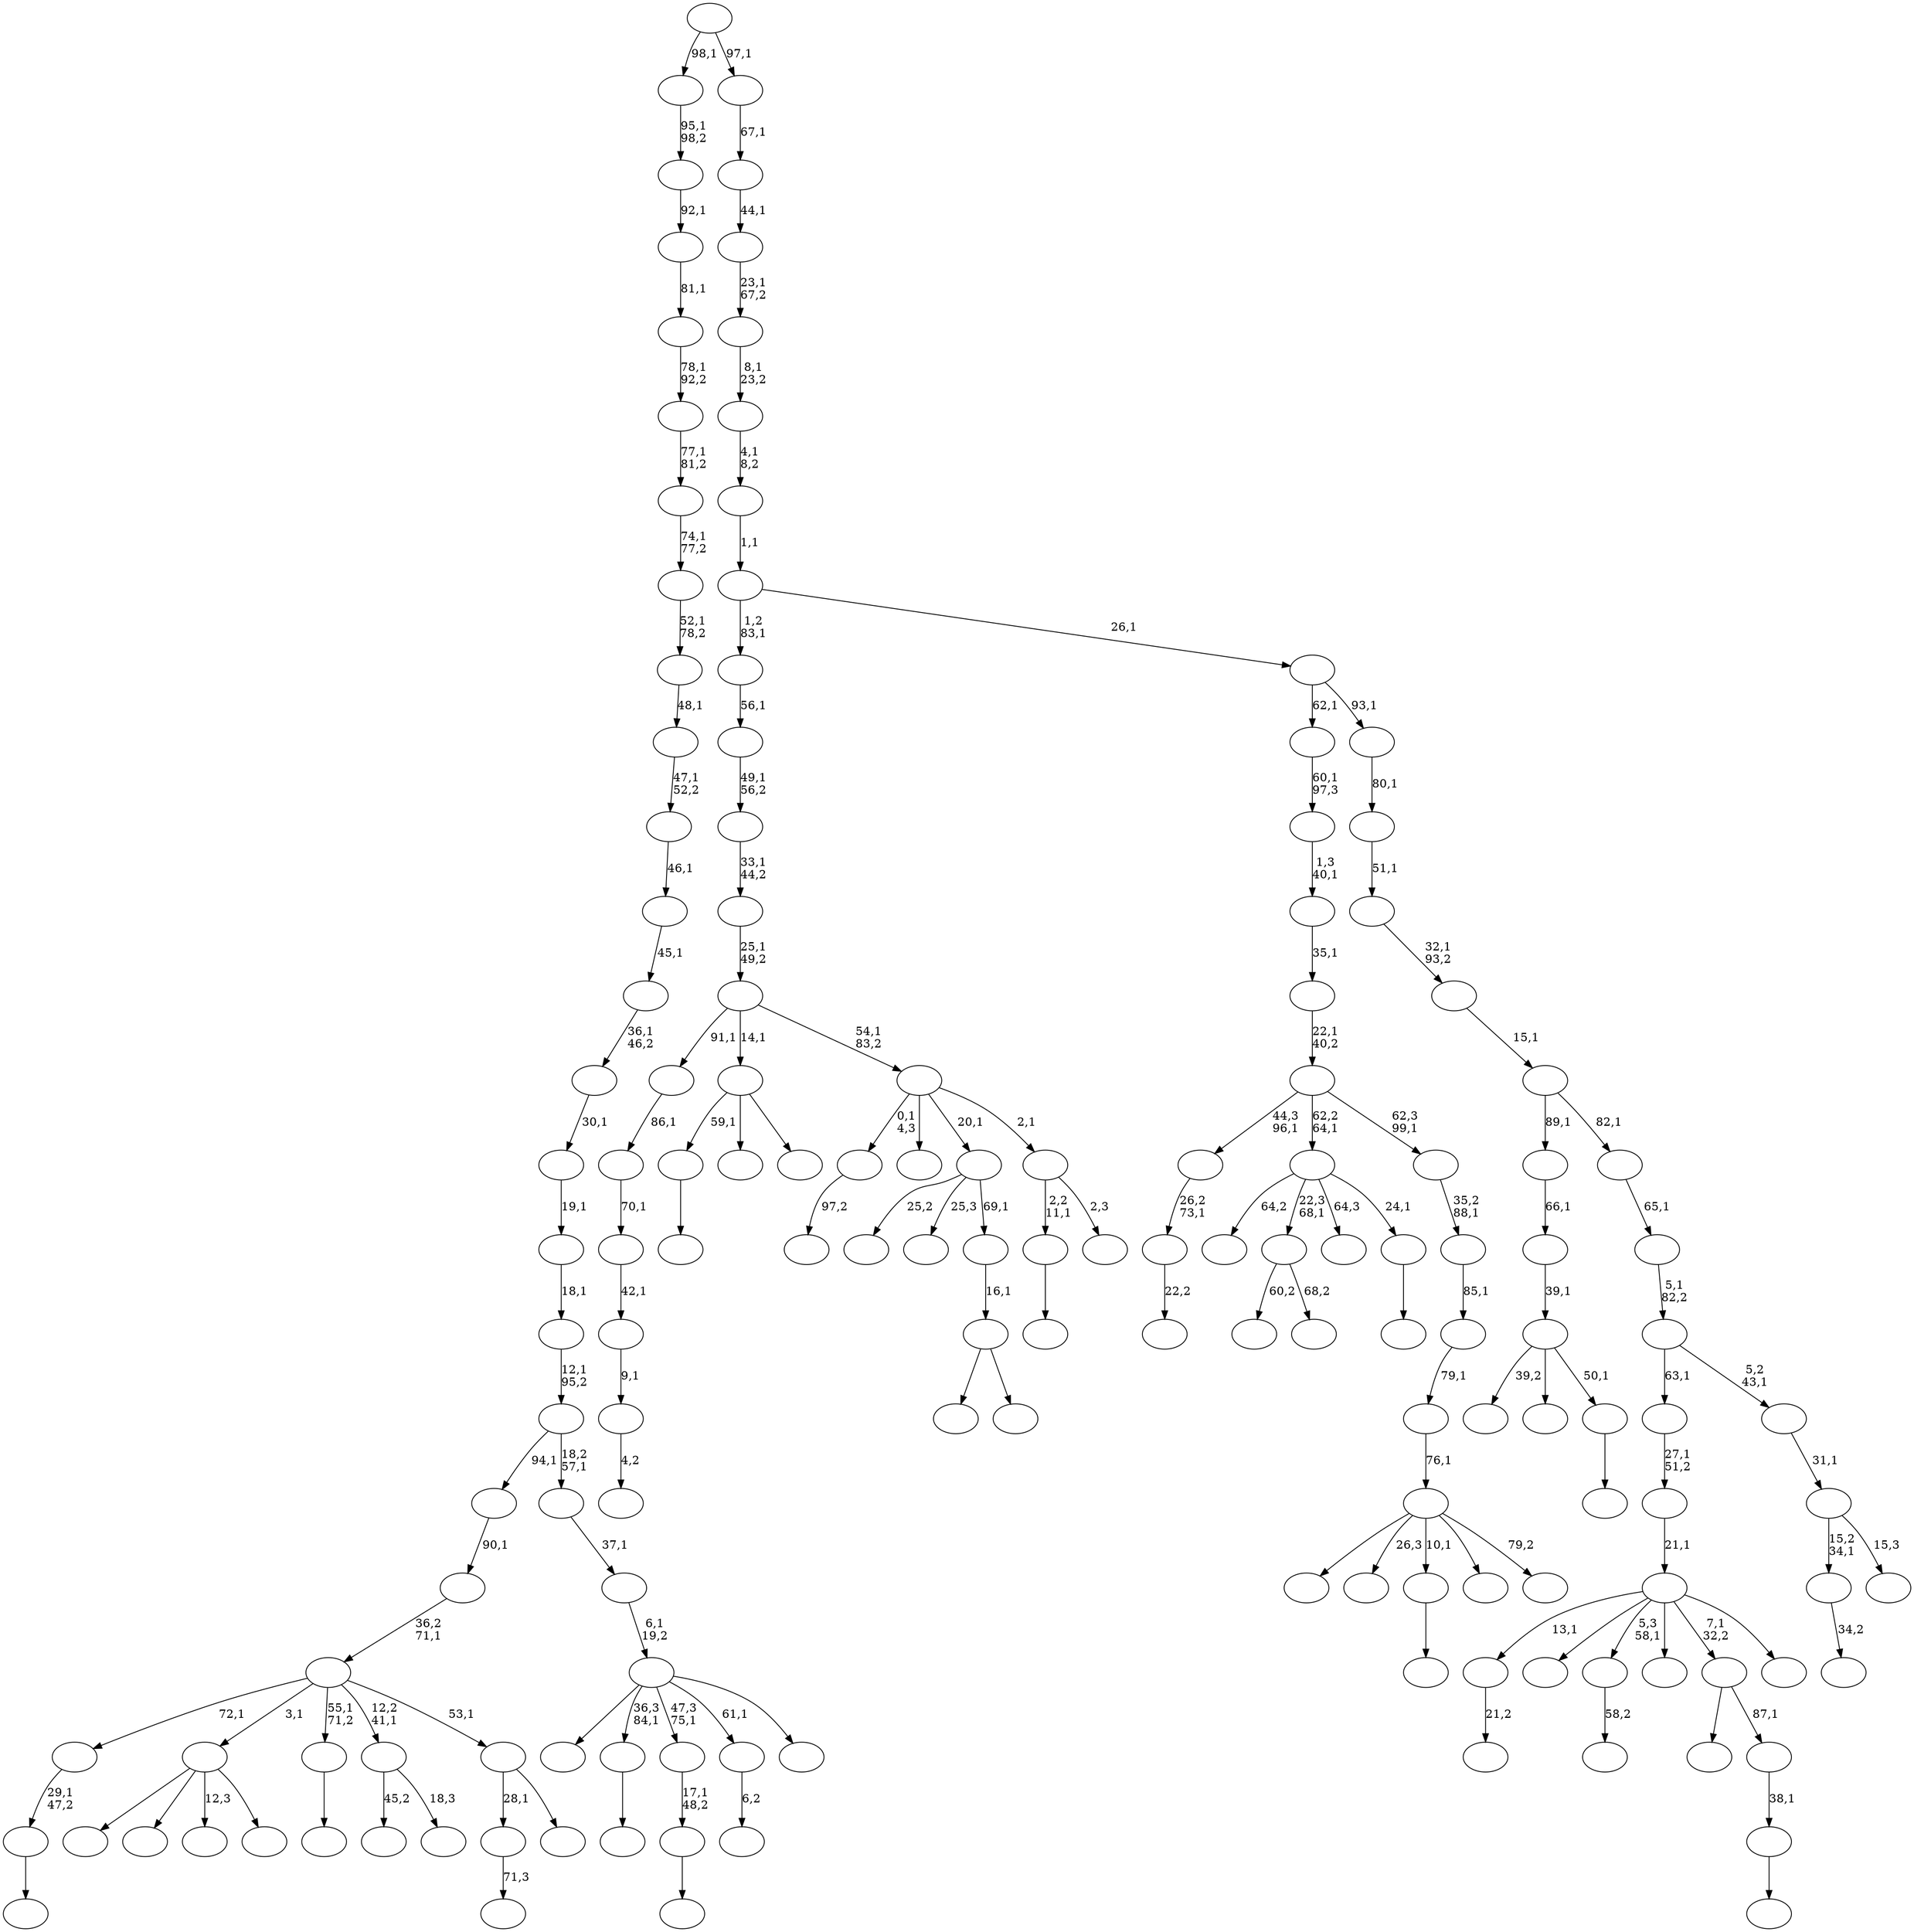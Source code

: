 digraph T {
	150 [label=""]
	149 [label=""]
	148 [label=""]
	147 [label=""]
	146 [label=""]
	145 [label=""]
	144 [label=""]
	143 [label=""]
	142 [label=""]
	141 [label=""]
	140 [label=""]
	139 [label=""]
	138 [label=""]
	137 [label=""]
	136 [label=""]
	135 [label=""]
	134 [label=""]
	133 [label=""]
	132 [label=""]
	131 [label=""]
	130 [label=""]
	129 [label=""]
	128 [label=""]
	127 [label=""]
	126 [label=""]
	125 [label=""]
	124 [label=""]
	123 [label=""]
	122 [label=""]
	121 [label=""]
	120 [label=""]
	119 [label=""]
	118 [label=""]
	117 [label=""]
	116 [label=""]
	115 [label=""]
	114 [label=""]
	113 [label=""]
	112 [label=""]
	111 [label=""]
	110 [label=""]
	109 [label=""]
	108 [label=""]
	107 [label=""]
	106 [label=""]
	105 [label=""]
	104 [label=""]
	103 [label=""]
	102 [label=""]
	101 [label=""]
	100 [label=""]
	99 [label=""]
	98 [label=""]
	97 [label=""]
	96 [label=""]
	95 [label=""]
	94 [label=""]
	93 [label=""]
	92 [label=""]
	91 [label=""]
	90 [label=""]
	89 [label=""]
	88 [label=""]
	87 [label=""]
	86 [label=""]
	85 [label=""]
	84 [label=""]
	83 [label=""]
	82 [label=""]
	81 [label=""]
	80 [label=""]
	79 [label=""]
	78 [label=""]
	77 [label=""]
	76 [label=""]
	75 [label=""]
	74 [label=""]
	73 [label=""]
	72 [label=""]
	71 [label=""]
	70 [label=""]
	69 [label=""]
	68 [label=""]
	67 [label=""]
	66 [label=""]
	65 [label=""]
	64 [label=""]
	63 [label=""]
	62 [label=""]
	61 [label=""]
	60 [label=""]
	59 [label=""]
	58 [label=""]
	57 [label=""]
	56 [label=""]
	55 [label=""]
	54 [label=""]
	53 [label=""]
	52 [label=""]
	51 [label=""]
	50 [label=""]
	49 [label=""]
	48 [label=""]
	47 [label=""]
	46 [label=""]
	45 [label=""]
	44 [label=""]
	43 [label=""]
	42 [label=""]
	41 [label=""]
	40 [label=""]
	39 [label=""]
	38 [label=""]
	37 [label=""]
	36 [label=""]
	35 [label=""]
	34 [label=""]
	33 [label=""]
	32 [label=""]
	31 [label=""]
	30 [label=""]
	29 [label=""]
	28 [label=""]
	27 [label=""]
	26 [label=""]
	25 [label=""]
	24 [label=""]
	23 [label=""]
	22 [label=""]
	21 [label=""]
	20 [label=""]
	19 [label=""]
	18 [label=""]
	17 [label=""]
	16 [label=""]
	15 [label=""]
	14 [label=""]
	13 [label=""]
	12 [label=""]
	11 [label=""]
	10 [label=""]
	9 [label=""]
	8 [label=""]
	7 [label=""]
	6 [label=""]
	5 [label=""]
	4 [label=""]
	3 [label=""]
	2 [label=""]
	1 [label=""]
	0 [label=""]
	146 -> 147 [label="71,3"]
	143 -> 144 [label=""]
	138 -> 139 [label="97,2"]
	136 -> 137 [label="21,2"]
	132 -> 133 [label=""]
	129 -> 130 [label=""]
	128 -> 129 [label="17,1\n48,2"]
	126 -> 127 [label="58,2"]
	124 -> 149 [label="60,2"]
	124 -> 125 [label="68,2"]
	121 -> 122 [label="34,2"]
	118 -> 119 [label=""]
	116 -> 117 [label=""]
	115 -> 116 [label="29,1\n47,2"]
	113 -> 114 [label=""]
	109 -> 110 [label=""]
	108 -> 140 [label="39,2"]
	108 -> 112 [label=""]
	108 -> 109 [label="50,1"]
	107 -> 108 [label="39,1"]
	106 -> 107 [label="66,1"]
	104 -> 135 [label=""]
	104 -> 123 [label=""]
	104 -> 111 [label="12,3"]
	104 -> 105 [label=""]
	101 -> 102 [label=""]
	97 -> 98 [label="4,2"]
	96 -> 97 [label="9,1"]
	95 -> 96 [label="42,1"]
	94 -> 95 [label="70,1"]
	93 -> 94 [label="86,1"]
	89 -> 118 [label="59,1"]
	89 -> 99 [label=""]
	89 -> 90 [label=""]
	86 -> 87 [label="22,2"]
	85 -> 86 [label="26,2\n73,1"]
	83 -> 84 [label=""]
	82 -> 83 [label="38,1"]
	81 -> 91 [label=""]
	81 -> 82 [label="87,1"]
	79 -> 100 [label=""]
	79 -> 80 [label=""]
	78 -> 79 [label="16,1"]
	77 -> 150 [label="25,2"]
	77 -> 148 [label="25,3"]
	77 -> 78 [label="69,1"]
	75 -> 76 [label=""]
	74 -> 131 [label="64,2"]
	74 -> 124 [label="22,3\n68,1"]
	74 -> 88 [label="64,3"]
	74 -> 75 [label="24,1"]
	71 -> 73 [label="45,2"]
	71 -> 72 [label="18,3"]
	69 -> 70 [label="6,2"]
	67 -> 146 [label="28,1"]
	67 -> 68 [label=""]
	66 -> 115 [label="72,1"]
	66 -> 104 [label="3,1"]
	66 -> 101 [label="55,1\n71,2"]
	66 -> 71 [label="12,2\n41,1"]
	66 -> 67 [label="53,1"]
	65 -> 66 [label="36,2\n71,1"]
	64 -> 65 [label="90,1"]
	62 -> 136 [label="13,1"]
	62 -> 134 [label=""]
	62 -> 126 [label="5,3\n58,1"]
	62 -> 92 [label=""]
	62 -> 81 [label="7,1\n32,2"]
	62 -> 63 [label=""]
	61 -> 62 [label="21,1"]
	60 -> 61 [label="27,1\n51,2"]
	58 -> 143 [label="2,2\n11,1"]
	58 -> 59 [label="2,3"]
	57 -> 138 [label="0,1\n4,3"]
	57 -> 120 [label=""]
	57 -> 77 [label="20,1"]
	57 -> 58 [label="2,1"]
	56 -> 93 [label="91,1"]
	56 -> 89 [label="14,1"]
	56 -> 57 [label="54,1\n83,2"]
	55 -> 56 [label="25,1\n49,2"]
	54 -> 55 [label="33,1\n44,2"]
	53 -> 54 [label="49,1\n56,2"]
	52 -> 53 [label="56,1"]
	50 -> 142 [label=""]
	50 -> 141 [label="26,3"]
	50 -> 113 [label="10,1"]
	50 -> 103 [label=""]
	50 -> 51 [label="79,2"]
	49 -> 50 [label="76,1"]
	48 -> 49 [label="79,1"]
	47 -> 48 [label="85,1"]
	46 -> 47 [label="35,2\n88,1"]
	45 -> 85 [label="44,3\n96,1"]
	45 -> 74 [label="62,2\n64,1"]
	45 -> 46 [label="62,3\n99,1"]
	44 -> 45 [label="22,1\n40,2"]
	43 -> 44 [label="35,1"]
	42 -> 43 [label="1,3\n40,1"]
	41 -> 42 [label="60,1\n97,3"]
	39 -> 145 [label=""]
	39 -> 132 [label="36,3\n84,1"]
	39 -> 128 [label="47,3\n75,1"]
	39 -> 69 [label="61,1"]
	39 -> 40 [label=""]
	38 -> 39 [label="6,1\n19,2"]
	37 -> 38 [label="37,1"]
	36 -> 64 [label="94,1"]
	36 -> 37 [label="18,2\n57,1"]
	35 -> 36 [label="12,1\n95,2"]
	34 -> 35 [label="18,1"]
	33 -> 34 [label="19,1"]
	32 -> 33 [label="30,1"]
	31 -> 32 [label="36,1\n46,2"]
	30 -> 31 [label="45,1"]
	29 -> 30 [label="46,1"]
	28 -> 29 [label="47,1\n52,2"]
	27 -> 28 [label="48,1"]
	26 -> 27 [label="52,1\n78,2"]
	25 -> 26 [label="74,1\n77,2"]
	24 -> 25 [label="77,1\n81,2"]
	23 -> 24 [label="78,1\n92,2"]
	22 -> 23 [label="81,1"]
	21 -> 22 [label="92,1"]
	20 -> 21 [label="95,1\n98,2"]
	18 -> 121 [label="15,2\n34,1"]
	18 -> 19 [label="15,3"]
	17 -> 18 [label="31,1"]
	16 -> 60 [label="63,1"]
	16 -> 17 [label="5,2\n43,1"]
	15 -> 16 [label="5,1\n82,2"]
	14 -> 15 [label="65,1"]
	13 -> 106 [label="89,1"]
	13 -> 14 [label="82,1"]
	12 -> 13 [label="15,1"]
	11 -> 12 [label="32,1\n93,2"]
	10 -> 11 [label="51,1"]
	9 -> 10 [label="80,1"]
	8 -> 41 [label="62,1"]
	8 -> 9 [label="93,1"]
	7 -> 52 [label="1,2\n83,1"]
	7 -> 8 [label="26,1"]
	6 -> 7 [label="1,1"]
	5 -> 6 [label="4,1\n8,2"]
	4 -> 5 [label="8,1\n23,2"]
	3 -> 4 [label="23,1\n67,2"]
	2 -> 3 [label="44,1"]
	1 -> 2 [label="67,1"]
	0 -> 20 [label="98,1"]
	0 -> 1 [label="97,1"]
}
